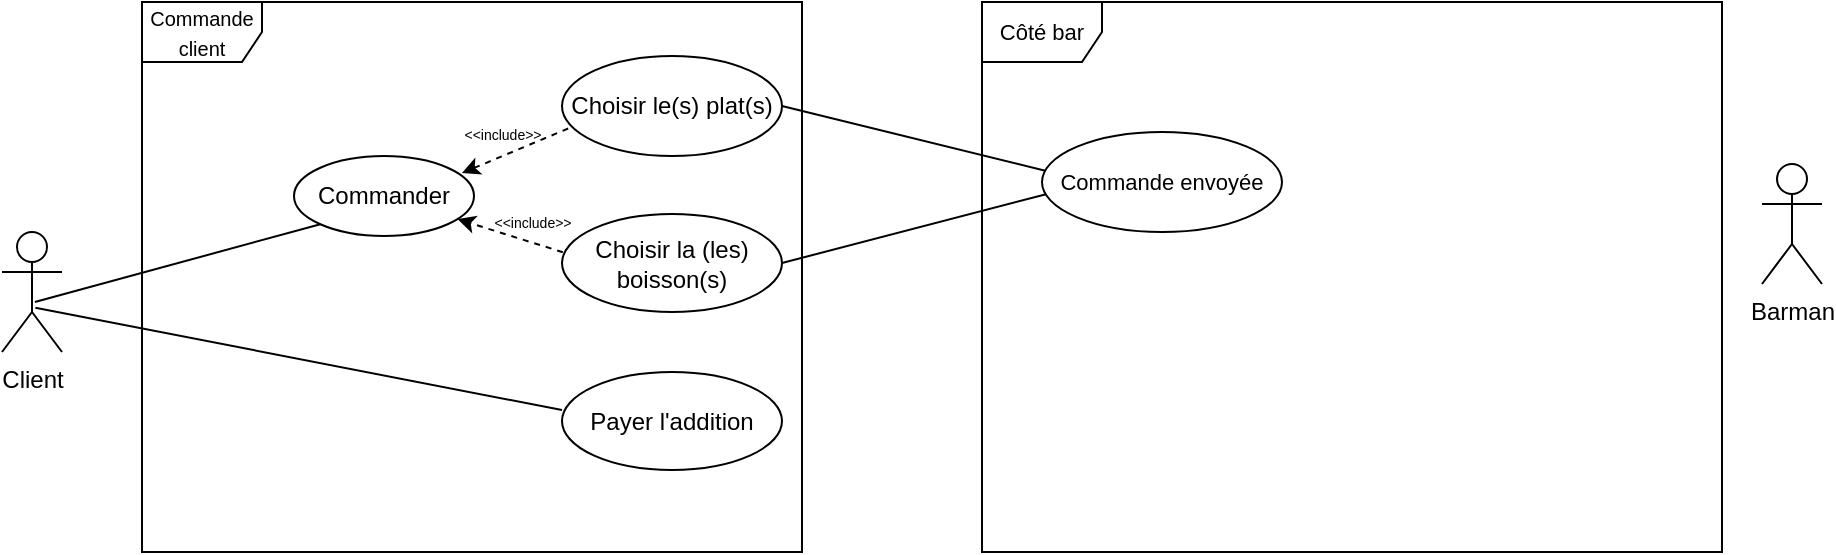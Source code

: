 <mxfile version="26.0.6">
  <diagram name="Page-1" id="3Q0fcmHKxnKmdZ5oj-_P">
    <mxGraphModel dx="989" dy="532" grid="1" gridSize="10" guides="1" tooltips="1" connect="1" arrows="1" fold="1" page="1" pageScale="1" pageWidth="827" pageHeight="1169" math="0" shadow="0">
      <root>
        <mxCell id="0" />
        <mxCell id="1" parent="0" />
        <mxCell id="up7-3EUq6QfrWLDxx7Hq-2" value="&lt;font style=&quot;font-size: 10px;&quot;&gt;Commande client&lt;/font&gt;" style="shape=umlFrame;whiteSpace=wrap;html=1;pointerEvents=0;" vertex="1" parent="1">
          <mxGeometry x="160" y="105" width="330" height="275" as="geometry" />
        </mxCell>
        <mxCell id="up7-3EUq6QfrWLDxx7Hq-3" value="Client" style="shape=umlActor;verticalLabelPosition=bottom;verticalAlign=top;html=1;textShadow=0;" vertex="1" parent="1">
          <mxGeometry x="90" y="220" width="30" height="60" as="geometry" />
        </mxCell>
        <mxCell id="up7-3EUq6QfrWLDxx7Hq-5" value="Commander" style="ellipse;whiteSpace=wrap;html=1;" vertex="1" parent="1">
          <mxGeometry x="236" y="182" width="90" height="40" as="geometry" />
        </mxCell>
        <mxCell id="up7-3EUq6QfrWLDxx7Hq-9" value="" style="endArrow=none;html=1;rounded=0;exitX=0.548;exitY=0.583;exitDx=0;exitDy=0;exitPerimeter=0;entryX=0;entryY=1;entryDx=0;entryDy=0;" edge="1" parent="1" source="up7-3EUq6QfrWLDxx7Hq-3" target="up7-3EUq6QfrWLDxx7Hq-5">
          <mxGeometry width="50" height="50" relative="1" as="geometry">
            <mxPoint x="270" y="350" as="sourcePoint" />
            <mxPoint x="320" y="300" as="targetPoint" />
          </mxGeometry>
        </mxCell>
        <mxCell id="up7-3EUq6QfrWLDxx7Hq-10" value="Choisir le(s) plat(s)" style="ellipse;whiteSpace=wrap;html=1;" vertex="1" parent="1">
          <mxGeometry x="370" y="132" width="110" height="50" as="geometry" />
        </mxCell>
        <mxCell id="up7-3EUq6QfrWLDxx7Hq-11" value="Choisir la (les) boisson(s)" style="ellipse;whiteSpace=wrap;html=1;" vertex="1" parent="1">
          <mxGeometry x="370" y="211" width="110" height="49" as="geometry" />
        </mxCell>
        <mxCell id="up7-3EUq6QfrWLDxx7Hq-13" style="edgeStyle=orthogonalEdgeStyle;rounded=0;orthogonalLoop=1;jettySize=auto;html=1;exitX=0.5;exitY=1;exitDx=0;exitDy=0;" edge="1" parent="1" source="up7-3EUq6QfrWLDxx7Hq-11" target="up7-3EUq6QfrWLDxx7Hq-11">
          <mxGeometry relative="1" as="geometry" />
        </mxCell>
        <mxCell id="up7-3EUq6QfrWLDxx7Hq-19" value="" style="endArrow=classic;html=1;rounded=0;exitX=0.004;exitY=0.39;exitDx=0;exitDy=0;exitPerimeter=0;dashed=1;" edge="1" parent="1" source="up7-3EUq6QfrWLDxx7Hq-11" target="up7-3EUq6QfrWLDxx7Hq-5">
          <mxGeometry width="50" height="50" relative="1" as="geometry">
            <mxPoint x="410" y="280" as="sourcePoint" />
            <mxPoint x="460" y="230" as="targetPoint" />
          </mxGeometry>
        </mxCell>
        <mxCell id="up7-3EUq6QfrWLDxx7Hq-23" value="&amp;lt;&amp;lt;include&amp;gt;&amp;gt;" style="text;html=1;align=center;verticalAlign=middle;resizable=0;points=[];autosize=1;strokeColor=none;fillColor=none;fontFamily=Helvetica;fontSize=7;fontColor=default;labelBackgroundColor=none;rotation=0;" vertex="1" parent="1">
          <mxGeometry x="325" y="206" width="60" height="20" as="geometry" />
        </mxCell>
        <mxCell id="up7-3EUq6QfrWLDxx7Hq-24" value="" style="endArrow=classic;html=1;rounded=0;exitX=0.028;exitY=0.725;exitDx=0;exitDy=0;exitPerimeter=0;dashed=1;entryX=0.933;entryY=0.213;entryDx=0;entryDy=0;entryPerimeter=0;" edge="1" parent="1" source="up7-3EUq6QfrWLDxx7Hq-10" target="up7-3EUq6QfrWLDxx7Hq-5">
          <mxGeometry width="50" height="50" relative="1" as="geometry">
            <mxPoint x="381" y="244" as="sourcePoint" />
            <mxPoint x="326" y="225" as="targetPoint" />
          </mxGeometry>
        </mxCell>
        <mxCell id="up7-3EUq6QfrWLDxx7Hq-25" value="&amp;lt;&amp;lt;include&amp;gt;&amp;gt;" style="text;html=1;align=center;verticalAlign=middle;resizable=0;points=[];autosize=1;strokeColor=none;fillColor=none;fontFamily=Helvetica;fontSize=7;fontColor=default;labelBackgroundColor=none;rotation=0;" vertex="1" parent="1">
          <mxGeometry x="310" y="162" width="60" height="20" as="geometry" />
        </mxCell>
        <mxCell id="up7-3EUq6QfrWLDxx7Hq-27" value="Payer l&#39;addition" style="ellipse;whiteSpace=wrap;html=1;" vertex="1" parent="1">
          <mxGeometry x="370" y="290" width="110" height="49" as="geometry" />
        </mxCell>
        <mxCell id="up7-3EUq6QfrWLDxx7Hq-28" value="" style="endArrow=none;html=1;rounded=0;strokeColor=default;align=center;verticalAlign=middle;fontFamily=Helvetica;fontSize=11;fontColor=default;labelBackgroundColor=default;exitX=0.556;exitY=0.631;exitDx=0;exitDy=0;exitPerimeter=0;entryX=0;entryY=0.388;entryDx=0;entryDy=0;entryPerimeter=0;" edge="1" parent="1" source="up7-3EUq6QfrWLDxx7Hq-3" target="up7-3EUq6QfrWLDxx7Hq-27">
          <mxGeometry width="50" height="50" relative="1" as="geometry">
            <mxPoint x="20" y="330" as="sourcePoint" />
            <mxPoint x="70" y="280" as="targetPoint" />
          </mxGeometry>
        </mxCell>
        <mxCell id="up7-3EUq6QfrWLDxx7Hq-29" value="Côté bar" style="shape=umlFrame;whiteSpace=wrap;html=1;pointerEvents=0;fontFamily=Helvetica;fontSize=11;fontColor=default;labelBackgroundColor=default;" vertex="1" parent="1">
          <mxGeometry x="580" y="105" width="370" height="275" as="geometry" />
        </mxCell>
        <mxCell id="up7-3EUq6QfrWLDxx7Hq-30" value="Commande envoyée" style="ellipse;whiteSpace=wrap;html=1;fontFamily=Helvetica;fontSize=11;fontColor=default;labelBackgroundColor=default;" vertex="1" parent="1">
          <mxGeometry x="610" y="170" width="120" height="50" as="geometry" />
        </mxCell>
        <mxCell id="up7-3EUq6QfrWLDxx7Hq-31" value="" style="endArrow=none;html=1;rounded=0;strokeColor=default;align=center;verticalAlign=middle;fontFamily=Helvetica;fontSize=11;fontColor=default;labelBackgroundColor=default;exitX=1;exitY=0.5;exitDx=0;exitDy=0;entryX=0.014;entryY=0.387;entryDx=0;entryDy=0;entryPerimeter=0;" edge="1" parent="1" source="up7-3EUq6QfrWLDxx7Hq-10" target="up7-3EUq6QfrWLDxx7Hq-30">
          <mxGeometry width="50" height="50" relative="1" as="geometry">
            <mxPoint x="510" y="310" as="sourcePoint" />
            <mxPoint x="560" y="260" as="targetPoint" />
          </mxGeometry>
        </mxCell>
        <mxCell id="up7-3EUq6QfrWLDxx7Hq-32" value="" style="endArrow=none;html=1;rounded=0;strokeColor=default;align=center;verticalAlign=middle;fontFamily=Helvetica;fontSize=11;fontColor=default;labelBackgroundColor=default;exitX=1;exitY=0.5;exitDx=0;exitDy=0;entryX=0.013;entryY=0.625;entryDx=0;entryDy=0;entryPerimeter=0;" edge="1" parent="1" source="up7-3EUq6QfrWLDxx7Hq-11" target="up7-3EUq6QfrWLDxx7Hq-30">
          <mxGeometry width="50" height="50" relative="1" as="geometry">
            <mxPoint x="510" y="310" as="sourcePoint" />
            <mxPoint x="560" y="260" as="targetPoint" />
          </mxGeometry>
        </mxCell>
        <mxCell id="up7-3EUq6QfrWLDxx7Hq-33" value="Barman" style="shape=umlActor;verticalLabelPosition=bottom;verticalAlign=top;html=1;textShadow=0;" vertex="1" parent="1">
          <mxGeometry x="970" y="186" width="30" height="60" as="geometry" />
        </mxCell>
      </root>
    </mxGraphModel>
  </diagram>
</mxfile>
